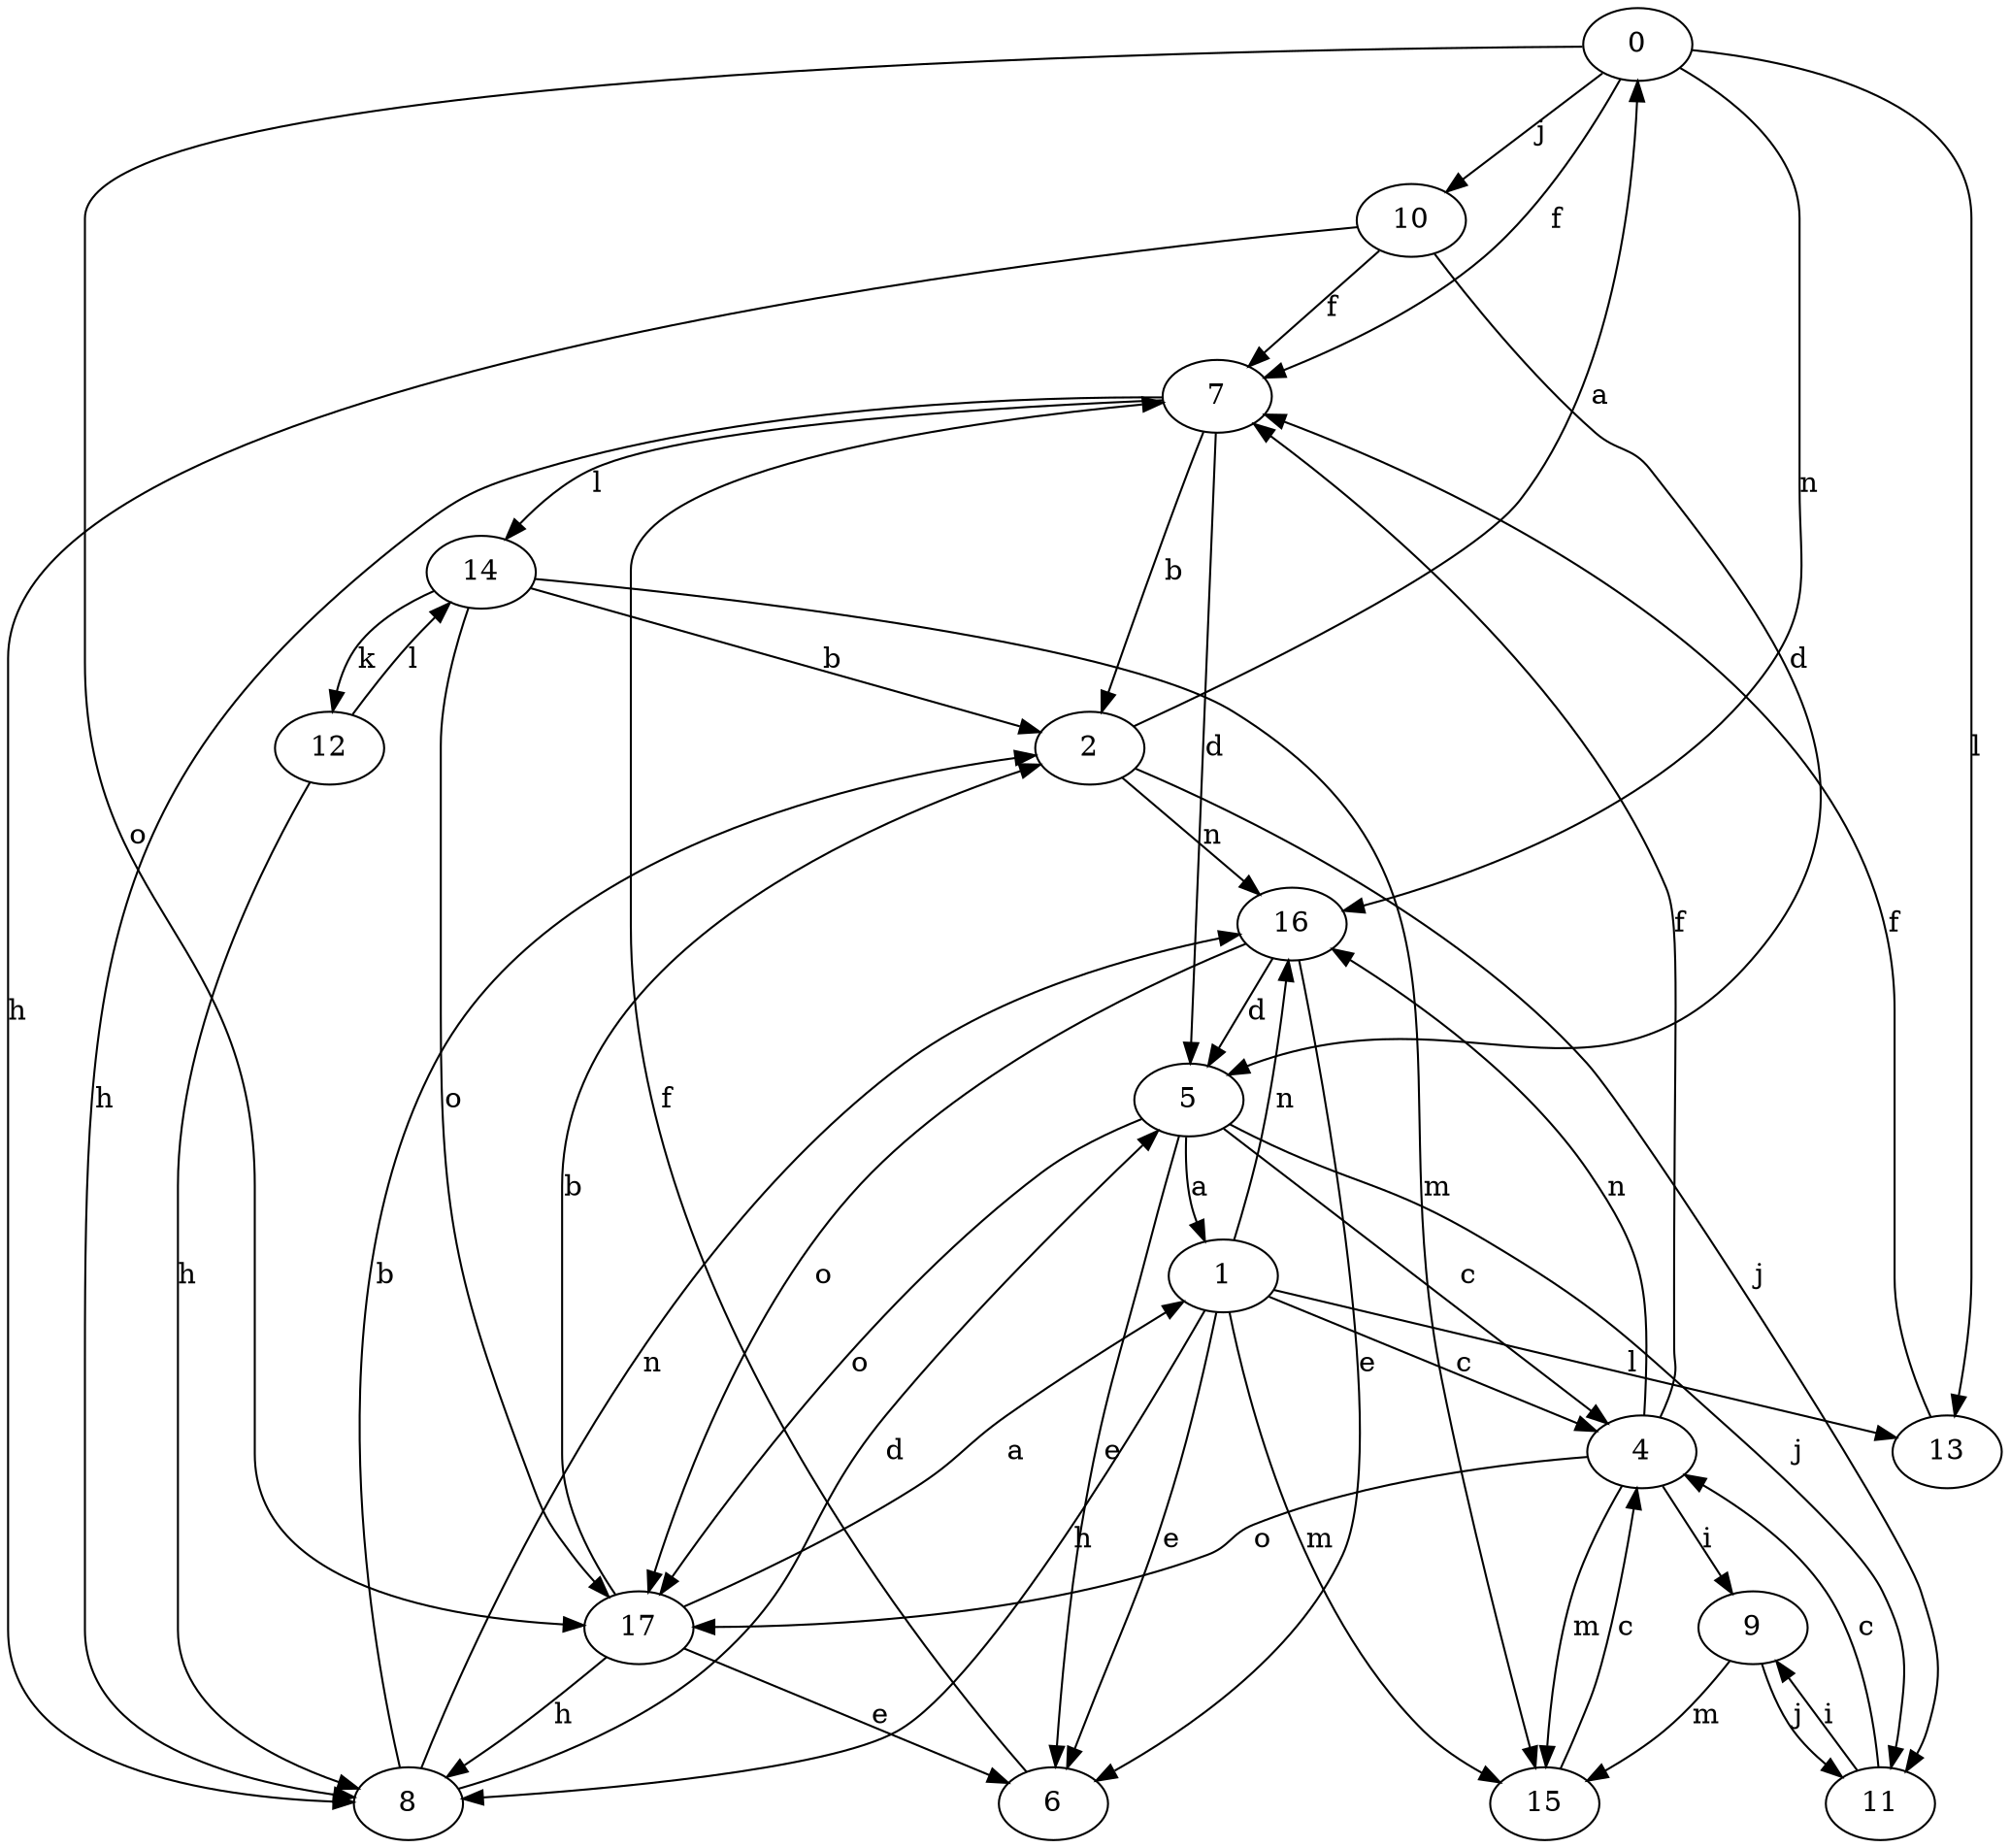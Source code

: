 strict digraph  {
0;
1;
2;
4;
5;
6;
7;
8;
9;
10;
11;
12;
13;
14;
15;
16;
17;
0 -> 7  [label=f];
0 -> 10  [label=j];
0 -> 13  [label=l];
0 -> 16  [label=n];
0 -> 17  [label=o];
1 -> 4  [label=c];
1 -> 6  [label=e];
1 -> 8  [label=h];
1 -> 13  [label=l];
1 -> 15  [label=m];
1 -> 16  [label=n];
2 -> 0  [label=a];
2 -> 11  [label=j];
2 -> 16  [label=n];
4 -> 7  [label=f];
4 -> 9  [label=i];
4 -> 15  [label=m];
4 -> 16  [label=n];
4 -> 17  [label=o];
5 -> 1  [label=a];
5 -> 4  [label=c];
5 -> 6  [label=e];
5 -> 11  [label=j];
5 -> 17  [label=o];
6 -> 7  [label=f];
7 -> 2  [label=b];
7 -> 5  [label=d];
7 -> 8  [label=h];
7 -> 14  [label=l];
8 -> 2  [label=b];
8 -> 5  [label=d];
8 -> 16  [label=n];
9 -> 11  [label=j];
9 -> 15  [label=m];
10 -> 5  [label=d];
10 -> 7  [label=f];
10 -> 8  [label=h];
11 -> 4  [label=c];
11 -> 9  [label=i];
12 -> 8  [label=h];
12 -> 14  [label=l];
13 -> 7  [label=f];
14 -> 2  [label=b];
14 -> 12  [label=k];
14 -> 15  [label=m];
14 -> 17  [label=o];
15 -> 4  [label=c];
16 -> 5  [label=d];
16 -> 6  [label=e];
16 -> 17  [label=o];
17 -> 1  [label=a];
17 -> 2  [label=b];
17 -> 6  [label=e];
17 -> 8  [label=h];
}
